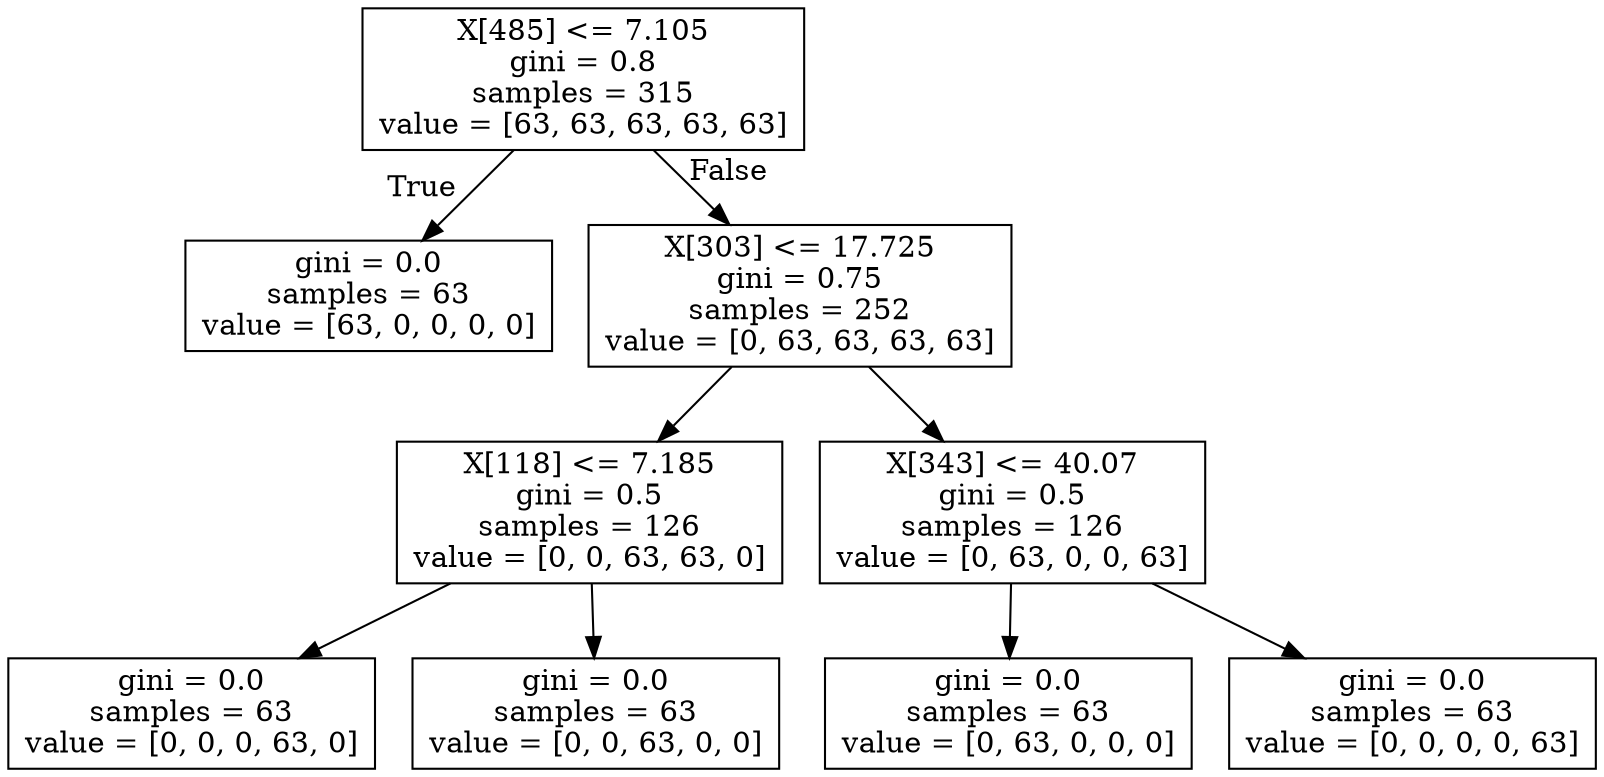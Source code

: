digraph Tree {
node [shape=box] ;
0 [label="X[485] <= 7.105\ngini = 0.8\nsamples = 315\nvalue = [63, 63, 63, 63, 63]"] ;
1 [label="gini = 0.0\nsamples = 63\nvalue = [63, 0, 0, 0, 0]"] ;
0 -> 1 [labeldistance=2.5, labelangle=45, headlabel="True"] ;
2 [label="X[303] <= 17.725\ngini = 0.75\nsamples = 252\nvalue = [0, 63, 63, 63, 63]"] ;
0 -> 2 [labeldistance=2.5, labelangle=-45, headlabel="False"] ;
3 [label="X[118] <= 7.185\ngini = 0.5\nsamples = 126\nvalue = [0, 0, 63, 63, 0]"] ;
2 -> 3 ;
4 [label="gini = 0.0\nsamples = 63\nvalue = [0, 0, 0, 63, 0]"] ;
3 -> 4 ;
5 [label="gini = 0.0\nsamples = 63\nvalue = [0, 0, 63, 0, 0]"] ;
3 -> 5 ;
6 [label="X[343] <= 40.07\ngini = 0.5\nsamples = 126\nvalue = [0, 63, 0, 0, 63]"] ;
2 -> 6 ;
7 [label="gini = 0.0\nsamples = 63\nvalue = [0, 63, 0, 0, 0]"] ;
6 -> 7 ;
8 [label="gini = 0.0\nsamples = 63\nvalue = [0, 0, 0, 0, 63]"] ;
6 -> 8 ;
}
